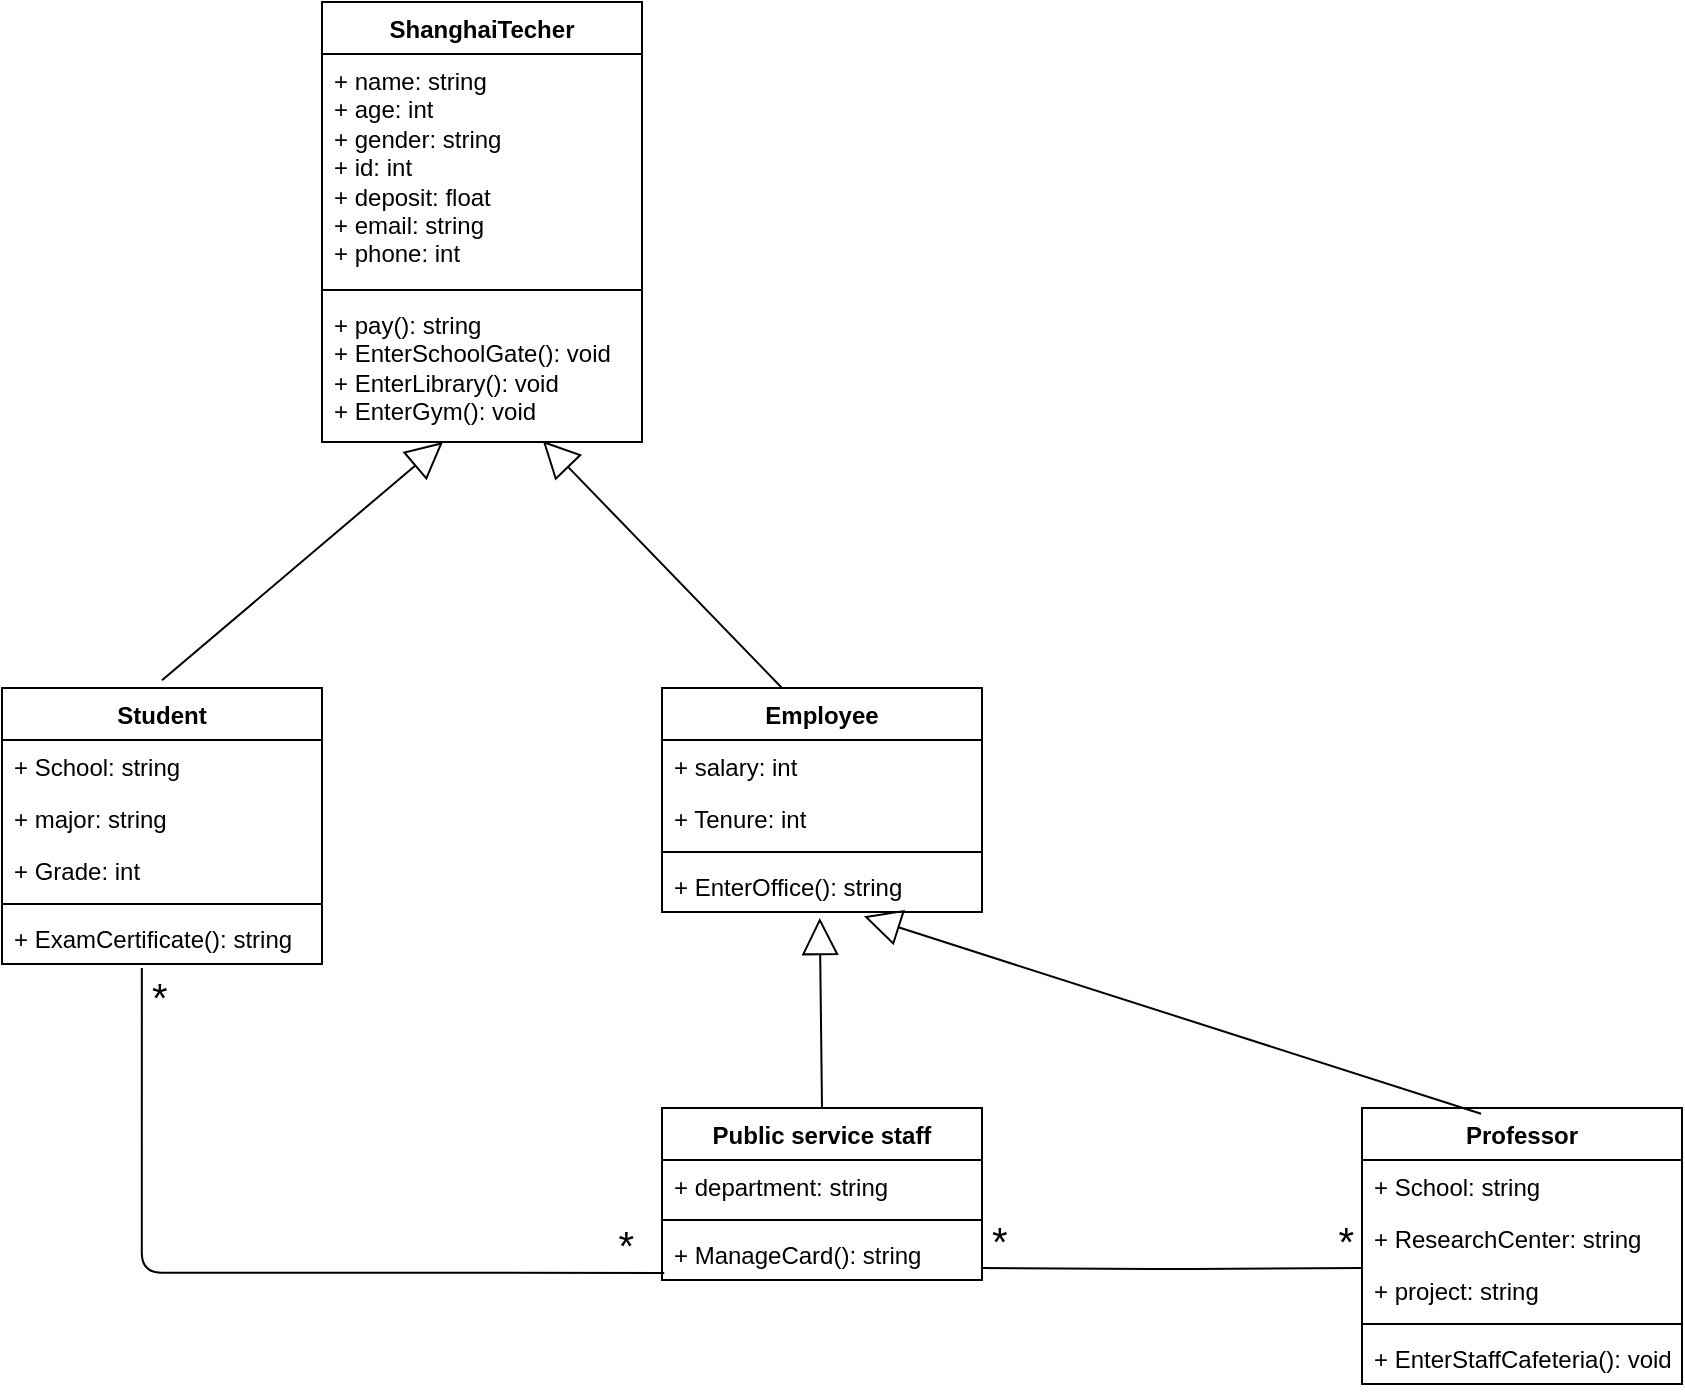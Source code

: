 <mxfile version="24.1.0" type="device" pages="2">
  <diagram name="第 1 页" id="U3ZR3GENnJwkddSzdmAZ">
    <mxGraphModel dx="1280" dy="1948" grid="1" gridSize="10" guides="1" tooltips="1" connect="1" arrows="1" fold="1" page="1" pageScale="1" pageWidth="827" pageHeight="1169" math="0" shadow="0">
      <root>
        <mxCell id="0" />
        <mxCell id="1" parent="0" />
        <mxCell id="ofCxs5DWNxGw8NOInuar-2" value="ShanghaiTecher" style="swimlane;fontStyle=1;align=center;verticalAlign=top;childLayout=stackLayout;horizontal=1;startSize=26;horizontalStack=0;resizeParent=1;resizeParentMax=0;resizeLast=0;collapsible=1;marginBottom=0;whiteSpace=wrap;html=1;" vertex="1" parent="1">
          <mxGeometry x="290" y="-3" width="160" height="220" as="geometry">
            <mxRectangle x="290" y="150" width="130" height="30" as="alternateBounds" />
          </mxGeometry>
        </mxCell>
        <mxCell id="ofCxs5DWNxGw8NOInuar-3" value="+ name: string&lt;div&gt;+ age: int&lt;/div&gt;&lt;div&gt;+ gender: string&lt;br&gt;&lt;div&gt;+ id: int&lt;/div&gt;&lt;div&gt;+ deposit: float&lt;/div&gt;&lt;div&gt;+ email: string&lt;/div&gt;&lt;div&gt;+ phone: int&lt;/div&gt;&lt;/div&gt;" style="text;strokeColor=none;fillColor=none;align=left;verticalAlign=top;spacingLeft=4;spacingRight=4;overflow=hidden;rotatable=0;points=[[0,0.5],[1,0.5]];portConstraint=eastwest;whiteSpace=wrap;html=1;" vertex="1" parent="ofCxs5DWNxGw8NOInuar-2">
          <mxGeometry y="26" width="160" height="114" as="geometry" />
        </mxCell>
        <mxCell id="ofCxs5DWNxGw8NOInuar-4" value="" style="line;strokeWidth=1;fillColor=none;align=left;verticalAlign=middle;spacingTop=-1;spacingLeft=3;spacingRight=3;rotatable=0;labelPosition=right;points=[];portConstraint=eastwest;strokeColor=inherit;" vertex="1" parent="ofCxs5DWNxGw8NOInuar-2">
          <mxGeometry y="140" width="160" height="8" as="geometry" />
        </mxCell>
        <mxCell id="ofCxs5DWNxGw8NOInuar-5" value="+ pay(): string&lt;div&gt;+ EnterSchoolGate(): void&lt;/div&gt;&lt;div&gt;+ EnterLibrary(): void&lt;/div&gt;&lt;div&gt;+ EnterGym(): void&lt;/div&gt;" style="text;strokeColor=none;fillColor=none;align=left;verticalAlign=top;spacingLeft=4;spacingRight=4;overflow=hidden;rotatable=0;points=[[0,0.5],[1,0.5]];portConstraint=eastwest;whiteSpace=wrap;html=1;" vertex="1" parent="ofCxs5DWNxGw8NOInuar-2">
          <mxGeometry y="148" width="160" height="72" as="geometry" />
        </mxCell>
        <mxCell id="ofCxs5DWNxGw8NOInuar-37" value="" style="endArrow=block;endSize=16;endFill=0;html=1;entryX=0.378;entryY=1.053;entryDx=0;entryDy=0;entryPerimeter=0;" edge="1" parent="ofCxs5DWNxGw8NOInuar-2">
          <mxGeometry width="160" relative="1" as="geometry">
            <mxPoint x="-80" y="339.18" as="sourcePoint" />
            <mxPoint x="60.48" y="219.996" as="targetPoint" />
          </mxGeometry>
        </mxCell>
        <mxCell id="ofCxs5DWNxGw8NOInuar-6" value="Student" style="swimlane;fontStyle=1;align=center;verticalAlign=top;childLayout=stackLayout;horizontal=1;startSize=26;horizontalStack=0;resizeParent=1;resizeParentMax=0;resizeLast=0;collapsible=1;marginBottom=0;whiteSpace=wrap;html=1;" vertex="1" parent="1">
          <mxGeometry x="130" y="340" width="160" height="138" as="geometry" />
        </mxCell>
        <mxCell id="ofCxs5DWNxGw8NOInuar-7" value="+ School: string" style="text;strokeColor=none;fillColor=none;align=left;verticalAlign=top;spacingLeft=4;spacingRight=4;overflow=hidden;rotatable=0;points=[[0,0.5],[1,0.5]];portConstraint=eastwest;whiteSpace=wrap;html=1;" vertex="1" parent="ofCxs5DWNxGw8NOInuar-6">
          <mxGeometry y="26" width="160" height="26" as="geometry" />
        </mxCell>
        <mxCell id="ofCxs5DWNxGw8NOInuar-28" value="+ major: string" style="text;strokeColor=none;fillColor=none;align=left;verticalAlign=top;spacingLeft=4;spacingRight=4;overflow=hidden;rotatable=0;points=[[0,0.5],[1,0.5]];portConstraint=eastwest;whiteSpace=wrap;html=1;" vertex="1" parent="ofCxs5DWNxGw8NOInuar-6">
          <mxGeometry y="52" width="160" height="26" as="geometry" />
        </mxCell>
        <mxCell id="ofCxs5DWNxGw8NOInuar-38" value="+ Grade: int" style="text;strokeColor=none;fillColor=none;align=left;verticalAlign=top;spacingLeft=4;spacingRight=4;overflow=hidden;rotatable=0;points=[[0,0.5],[1,0.5]];portConstraint=eastwest;whiteSpace=wrap;html=1;" vertex="1" parent="ofCxs5DWNxGw8NOInuar-6">
          <mxGeometry y="78" width="160" height="26" as="geometry" />
        </mxCell>
        <mxCell id="ofCxs5DWNxGw8NOInuar-8" value="" style="line;strokeWidth=1;fillColor=none;align=left;verticalAlign=middle;spacingTop=-1;spacingLeft=3;spacingRight=3;rotatable=0;labelPosition=right;points=[];portConstraint=eastwest;strokeColor=inherit;" vertex="1" parent="ofCxs5DWNxGw8NOInuar-6">
          <mxGeometry y="104" width="160" height="8" as="geometry" />
        </mxCell>
        <mxCell id="ofCxs5DWNxGw8NOInuar-9" value="+ ExamCertificate(): string" style="text;strokeColor=none;fillColor=none;align=left;verticalAlign=top;spacingLeft=4;spacingRight=4;overflow=hidden;rotatable=0;points=[[0,0.5],[1,0.5]];portConstraint=eastwest;whiteSpace=wrap;html=1;" vertex="1" parent="ofCxs5DWNxGw8NOInuar-6">
          <mxGeometry y="112" width="160" height="26" as="geometry" />
        </mxCell>
        <mxCell id="ofCxs5DWNxGw8NOInuar-10" value="Employee" style="swimlane;fontStyle=1;align=center;verticalAlign=top;childLayout=stackLayout;horizontal=1;startSize=26;horizontalStack=0;resizeParent=1;resizeParentMax=0;resizeLast=0;collapsible=1;marginBottom=0;whiteSpace=wrap;html=1;" vertex="1" parent="1">
          <mxGeometry x="460" y="340" width="160" height="112" as="geometry" />
        </mxCell>
        <mxCell id="ofCxs5DWNxGw8NOInuar-11" value="+ salary: int" style="text;strokeColor=none;fillColor=none;align=left;verticalAlign=top;spacingLeft=4;spacingRight=4;overflow=hidden;rotatable=0;points=[[0,0.5],[1,0.5]];portConstraint=eastwest;whiteSpace=wrap;html=1;" vertex="1" parent="ofCxs5DWNxGw8NOInuar-10">
          <mxGeometry y="26" width="160" height="26" as="geometry" />
        </mxCell>
        <mxCell id="ofCxs5DWNxGw8NOInuar-40" value="+ Tenure: int" style="text;strokeColor=none;fillColor=none;align=left;verticalAlign=top;spacingLeft=4;spacingRight=4;overflow=hidden;rotatable=0;points=[[0,0.5],[1,0.5]];portConstraint=eastwest;whiteSpace=wrap;html=1;" vertex="1" parent="ofCxs5DWNxGw8NOInuar-10">
          <mxGeometry y="52" width="160" height="26" as="geometry" />
        </mxCell>
        <mxCell id="ofCxs5DWNxGw8NOInuar-12" value="" style="line;strokeWidth=1;fillColor=none;align=left;verticalAlign=middle;spacingTop=-1;spacingLeft=3;spacingRight=3;rotatable=0;labelPosition=right;points=[];portConstraint=eastwest;strokeColor=inherit;" vertex="1" parent="ofCxs5DWNxGw8NOInuar-10">
          <mxGeometry y="78" width="160" height="8" as="geometry" />
        </mxCell>
        <mxCell id="ofCxs5DWNxGw8NOInuar-13" value="+ EnterOffice(): string" style="text;strokeColor=none;fillColor=none;align=left;verticalAlign=top;spacingLeft=4;spacingRight=4;overflow=hidden;rotatable=0;points=[[0,0.5],[1,0.5]];portConstraint=eastwest;whiteSpace=wrap;html=1;" vertex="1" parent="ofCxs5DWNxGw8NOInuar-10">
          <mxGeometry y="86" width="160" height="26" as="geometry" />
        </mxCell>
        <mxCell id="ofCxs5DWNxGw8NOInuar-14" value="Public service staff" style="swimlane;fontStyle=1;align=center;verticalAlign=top;childLayout=stackLayout;horizontal=1;startSize=26;horizontalStack=0;resizeParent=1;resizeParentMax=0;resizeLast=0;collapsible=1;marginBottom=0;whiteSpace=wrap;html=1;" vertex="1" parent="1">
          <mxGeometry x="460" y="550" width="160" height="86" as="geometry" />
        </mxCell>
        <mxCell id="ofCxs5DWNxGw8NOInuar-15" value="+ department: string" style="text;strokeColor=none;fillColor=none;align=left;verticalAlign=top;spacingLeft=4;spacingRight=4;overflow=hidden;rotatable=0;points=[[0,0.5],[1,0.5]];portConstraint=eastwest;whiteSpace=wrap;html=1;" vertex="1" parent="ofCxs5DWNxGw8NOInuar-14">
          <mxGeometry y="26" width="160" height="26" as="geometry" />
        </mxCell>
        <mxCell id="ofCxs5DWNxGw8NOInuar-16" value="" style="line;strokeWidth=1;fillColor=none;align=left;verticalAlign=middle;spacingTop=-1;spacingLeft=3;spacingRight=3;rotatable=0;labelPosition=right;points=[];portConstraint=eastwest;strokeColor=inherit;" vertex="1" parent="ofCxs5DWNxGw8NOInuar-14">
          <mxGeometry y="52" width="160" height="8" as="geometry" />
        </mxCell>
        <mxCell id="ofCxs5DWNxGw8NOInuar-17" value="+ ManageCard(): string" style="text;strokeColor=none;fillColor=none;align=left;verticalAlign=top;spacingLeft=4;spacingRight=4;overflow=hidden;rotatable=0;points=[[0,0.5],[1,0.5]];portConstraint=eastwest;whiteSpace=wrap;html=1;" vertex="1" parent="ofCxs5DWNxGw8NOInuar-14">
          <mxGeometry y="60" width="160" height="26" as="geometry" />
        </mxCell>
        <mxCell id="ofCxs5DWNxGw8NOInuar-18" value="Professor" style="swimlane;fontStyle=1;align=center;verticalAlign=top;childLayout=stackLayout;horizontal=1;startSize=26;horizontalStack=0;resizeParent=1;resizeParentMax=0;resizeLast=0;collapsible=1;marginBottom=0;whiteSpace=wrap;html=1;" vertex="1" parent="1">
          <mxGeometry x="810" y="550" width="160" height="138" as="geometry" />
        </mxCell>
        <mxCell id="ofCxs5DWNxGw8NOInuar-19" value="+ School: string" style="text;strokeColor=none;fillColor=none;align=left;verticalAlign=top;spacingLeft=4;spacingRight=4;overflow=hidden;rotatable=0;points=[[0,0.5],[1,0.5]];portConstraint=eastwest;whiteSpace=wrap;html=1;" vertex="1" parent="ofCxs5DWNxGw8NOInuar-18">
          <mxGeometry y="26" width="160" height="26" as="geometry" />
        </mxCell>
        <mxCell id="ofCxs5DWNxGw8NOInuar-50" value="+ ResearchCenter: string" style="text;strokeColor=none;fillColor=none;align=left;verticalAlign=top;spacingLeft=4;spacingRight=4;overflow=hidden;rotatable=0;points=[[0,0.5],[1,0.5]];portConstraint=eastwest;whiteSpace=wrap;html=1;" vertex="1" parent="ofCxs5DWNxGw8NOInuar-18">
          <mxGeometry y="52" width="160" height="26" as="geometry" />
        </mxCell>
        <mxCell id="ofCxs5DWNxGw8NOInuar-51" value="+ project: string" style="text;strokeColor=none;fillColor=none;align=left;verticalAlign=top;spacingLeft=4;spacingRight=4;overflow=hidden;rotatable=0;points=[[0,0.5],[1,0.5]];portConstraint=eastwest;whiteSpace=wrap;html=1;" vertex="1" parent="ofCxs5DWNxGw8NOInuar-18">
          <mxGeometry y="78" width="160" height="26" as="geometry" />
        </mxCell>
        <mxCell id="ofCxs5DWNxGw8NOInuar-20" value="" style="line;strokeWidth=1;fillColor=none;align=left;verticalAlign=middle;spacingTop=-1;spacingLeft=3;spacingRight=3;rotatable=0;labelPosition=right;points=[];portConstraint=eastwest;strokeColor=inherit;" vertex="1" parent="ofCxs5DWNxGw8NOInuar-18">
          <mxGeometry y="104" width="160" height="8" as="geometry" />
        </mxCell>
        <mxCell id="ofCxs5DWNxGw8NOInuar-21" value="+ EnterStaffCafeteria(): void" style="text;strokeColor=none;fillColor=none;align=left;verticalAlign=top;spacingLeft=4;spacingRight=4;overflow=hidden;rotatable=0;points=[[0,0.5],[1,0.5]];portConstraint=eastwest;whiteSpace=wrap;html=1;" vertex="1" parent="ofCxs5DWNxGw8NOInuar-18">
          <mxGeometry y="112" width="160" height="26" as="geometry" />
        </mxCell>
        <mxCell id="ofCxs5DWNxGw8NOInuar-41" value="" style="endArrow=block;endSize=16;endFill=0;html=1;entryX=0.69;entryY=0.992;entryDx=0;entryDy=0;entryPerimeter=0;" edge="1" parent="1" target="ofCxs5DWNxGw8NOInuar-5">
          <mxGeometry width="160" relative="1" as="geometry">
            <mxPoint x="520" y="340" as="sourcePoint" />
            <mxPoint x="620" y="280" as="targetPoint" />
          </mxGeometry>
        </mxCell>
        <mxCell id="ofCxs5DWNxGw8NOInuar-42" value="" style="endArrow=none;html=1;edgeStyle=orthogonalEdgeStyle;entryX=0.007;entryY=0.863;entryDx=0;entryDy=0;entryPerimeter=0;exitX=0.437;exitY=1.077;exitDx=0;exitDy=0;exitPerimeter=0;" edge="1" parent="1" source="ofCxs5DWNxGw8NOInuar-9" target="ofCxs5DWNxGw8NOInuar-17">
          <mxGeometry relative="1" as="geometry">
            <mxPoint x="340" y="430" as="sourcePoint" />
            <mxPoint x="470" y="500" as="targetPoint" />
            <Array as="points">
              <mxPoint x="200" y="632" />
            </Array>
          </mxGeometry>
        </mxCell>
        <mxCell id="ofCxs5DWNxGw8NOInuar-43" value="&lt;font style=&quot;font-size: 20px;&quot;&gt;*&lt;/font&gt;" style="edgeLabel;resizable=0;html=1;align=left;verticalAlign=bottom;" connectable="0" vertex="1" parent="ofCxs5DWNxGw8NOInuar-42">
          <mxGeometry x="-1" relative="1" as="geometry">
            <mxPoint x="3" y="28" as="offset" />
          </mxGeometry>
        </mxCell>
        <mxCell id="ofCxs5DWNxGw8NOInuar-44" value="*" style="edgeLabel;resizable=0;html=1;align=right;verticalAlign=bottom;fontSize=20;" connectable="0" vertex="1" parent="ofCxs5DWNxGw8NOInuar-42">
          <mxGeometry x="1" relative="1" as="geometry">
            <mxPoint x="-15" as="offset" />
          </mxGeometry>
        </mxCell>
        <mxCell id="ofCxs5DWNxGw8NOInuar-53" value="" style="endArrow=block;endSize=16;endFill=0;html=1;entryX=0.493;entryY=1.114;entryDx=0;entryDy=0;entryPerimeter=0;exitX=0.5;exitY=0;exitDx=0;exitDy=0;" edge="1" parent="1" source="ofCxs5DWNxGw8NOInuar-14" target="ofCxs5DWNxGw8NOInuar-13">
          <mxGeometry width="160" relative="1" as="geometry">
            <mxPoint x="570" y="600" as="sourcePoint" />
            <mxPoint x="730" y="600" as="targetPoint" />
          </mxGeometry>
        </mxCell>
        <mxCell id="ofCxs5DWNxGw8NOInuar-54" value="" style="endArrow=block;endSize=16;endFill=0;html=1;entryX=0.631;entryY=1.082;entryDx=0;entryDy=0;entryPerimeter=0;exitX=0.372;exitY=0.021;exitDx=0;exitDy=0;exitPerimeter=0;" edge="1" parent="1" source="ofCxs5DWNxGw8NOInuar-18" target="ofCxs5DWNxGw8NOInuar-13">
          <mxGeometry width="160" relative="1" as="geometry">
            <mxPoint x="670" y="490" as="sourcePoint" />
            <mxPoint x="830" y="490" as="targetPoint" />
          </mxGeometry>
        </mxCell>
        <mxCell id="ofCxs5DWNxGw8NOInuar-55" value="" style="endArrow=none;html=1;edgeStyle=orthogonalEdgeStyle;entryX=0;entryY=0.077;entryDx=0;entryDy=0;entryPerimeter=0;" edge="1" parent="1" target="ofCxs5DWNxGw8NOInuar-51">
          <mxGeometry relative="1" as="geometry">
            <mxPoint x="620" y="630" as="sourcePoint" />
            <mxPoint x="780" y="630" as="targetPoint" />
          </mxGeometry>
        </mxCell>
        <mxCell id="ofCxs5DWNxGw8NOInuar-56" value="*" style="edgeLabel;resizable=0;html=1;align=left;verticalAlign=bottom;fontSize=20;" connectable="0" vertex="1" parent="ofCxs5DWNxGw8NOInuar-55">
          <mxGeometry x="-1" relative="1" as="geometry">
            <mxPoint x="3" as="offset" />
          </mxGeometry>
        </mxCell>
        <mxCell id="ofCxs5DWNxGw8NOInuar-57" value="*" style="edgeLabel;resizable=0;html=1;align=right;verticalAlign=bottom;fontSize=20;" connectable="0" vertex="1" parent="ofCxs5DWNxGw8NOInuar-55">
          <mxGeometry x="1" relative="1" as="geometry">
            <mxPoint x="-3" as="offset" />
          </mxGeometry>
        </mxCell>
      </root>
    </mxGraphModel>
  </diagram>
  <diagram id="nO97_AasM5KcUaTCJJdT" name="第 2 页">
    <mxGraphModel dx="551" dy="636" grid="1" gridSize="10" guides="1" tooltips="1" connect="1" arrows="1" fold="1" page="1" pageScale="1" pageWidth="827" pageHeight="1169" math="0" shadow="0">
      <root>
        <mxCell id="0" />
        <mxCell id="1" parent="0" />
      </root>
    </mxGraphModel>
  </diagram>
</mxfile>
